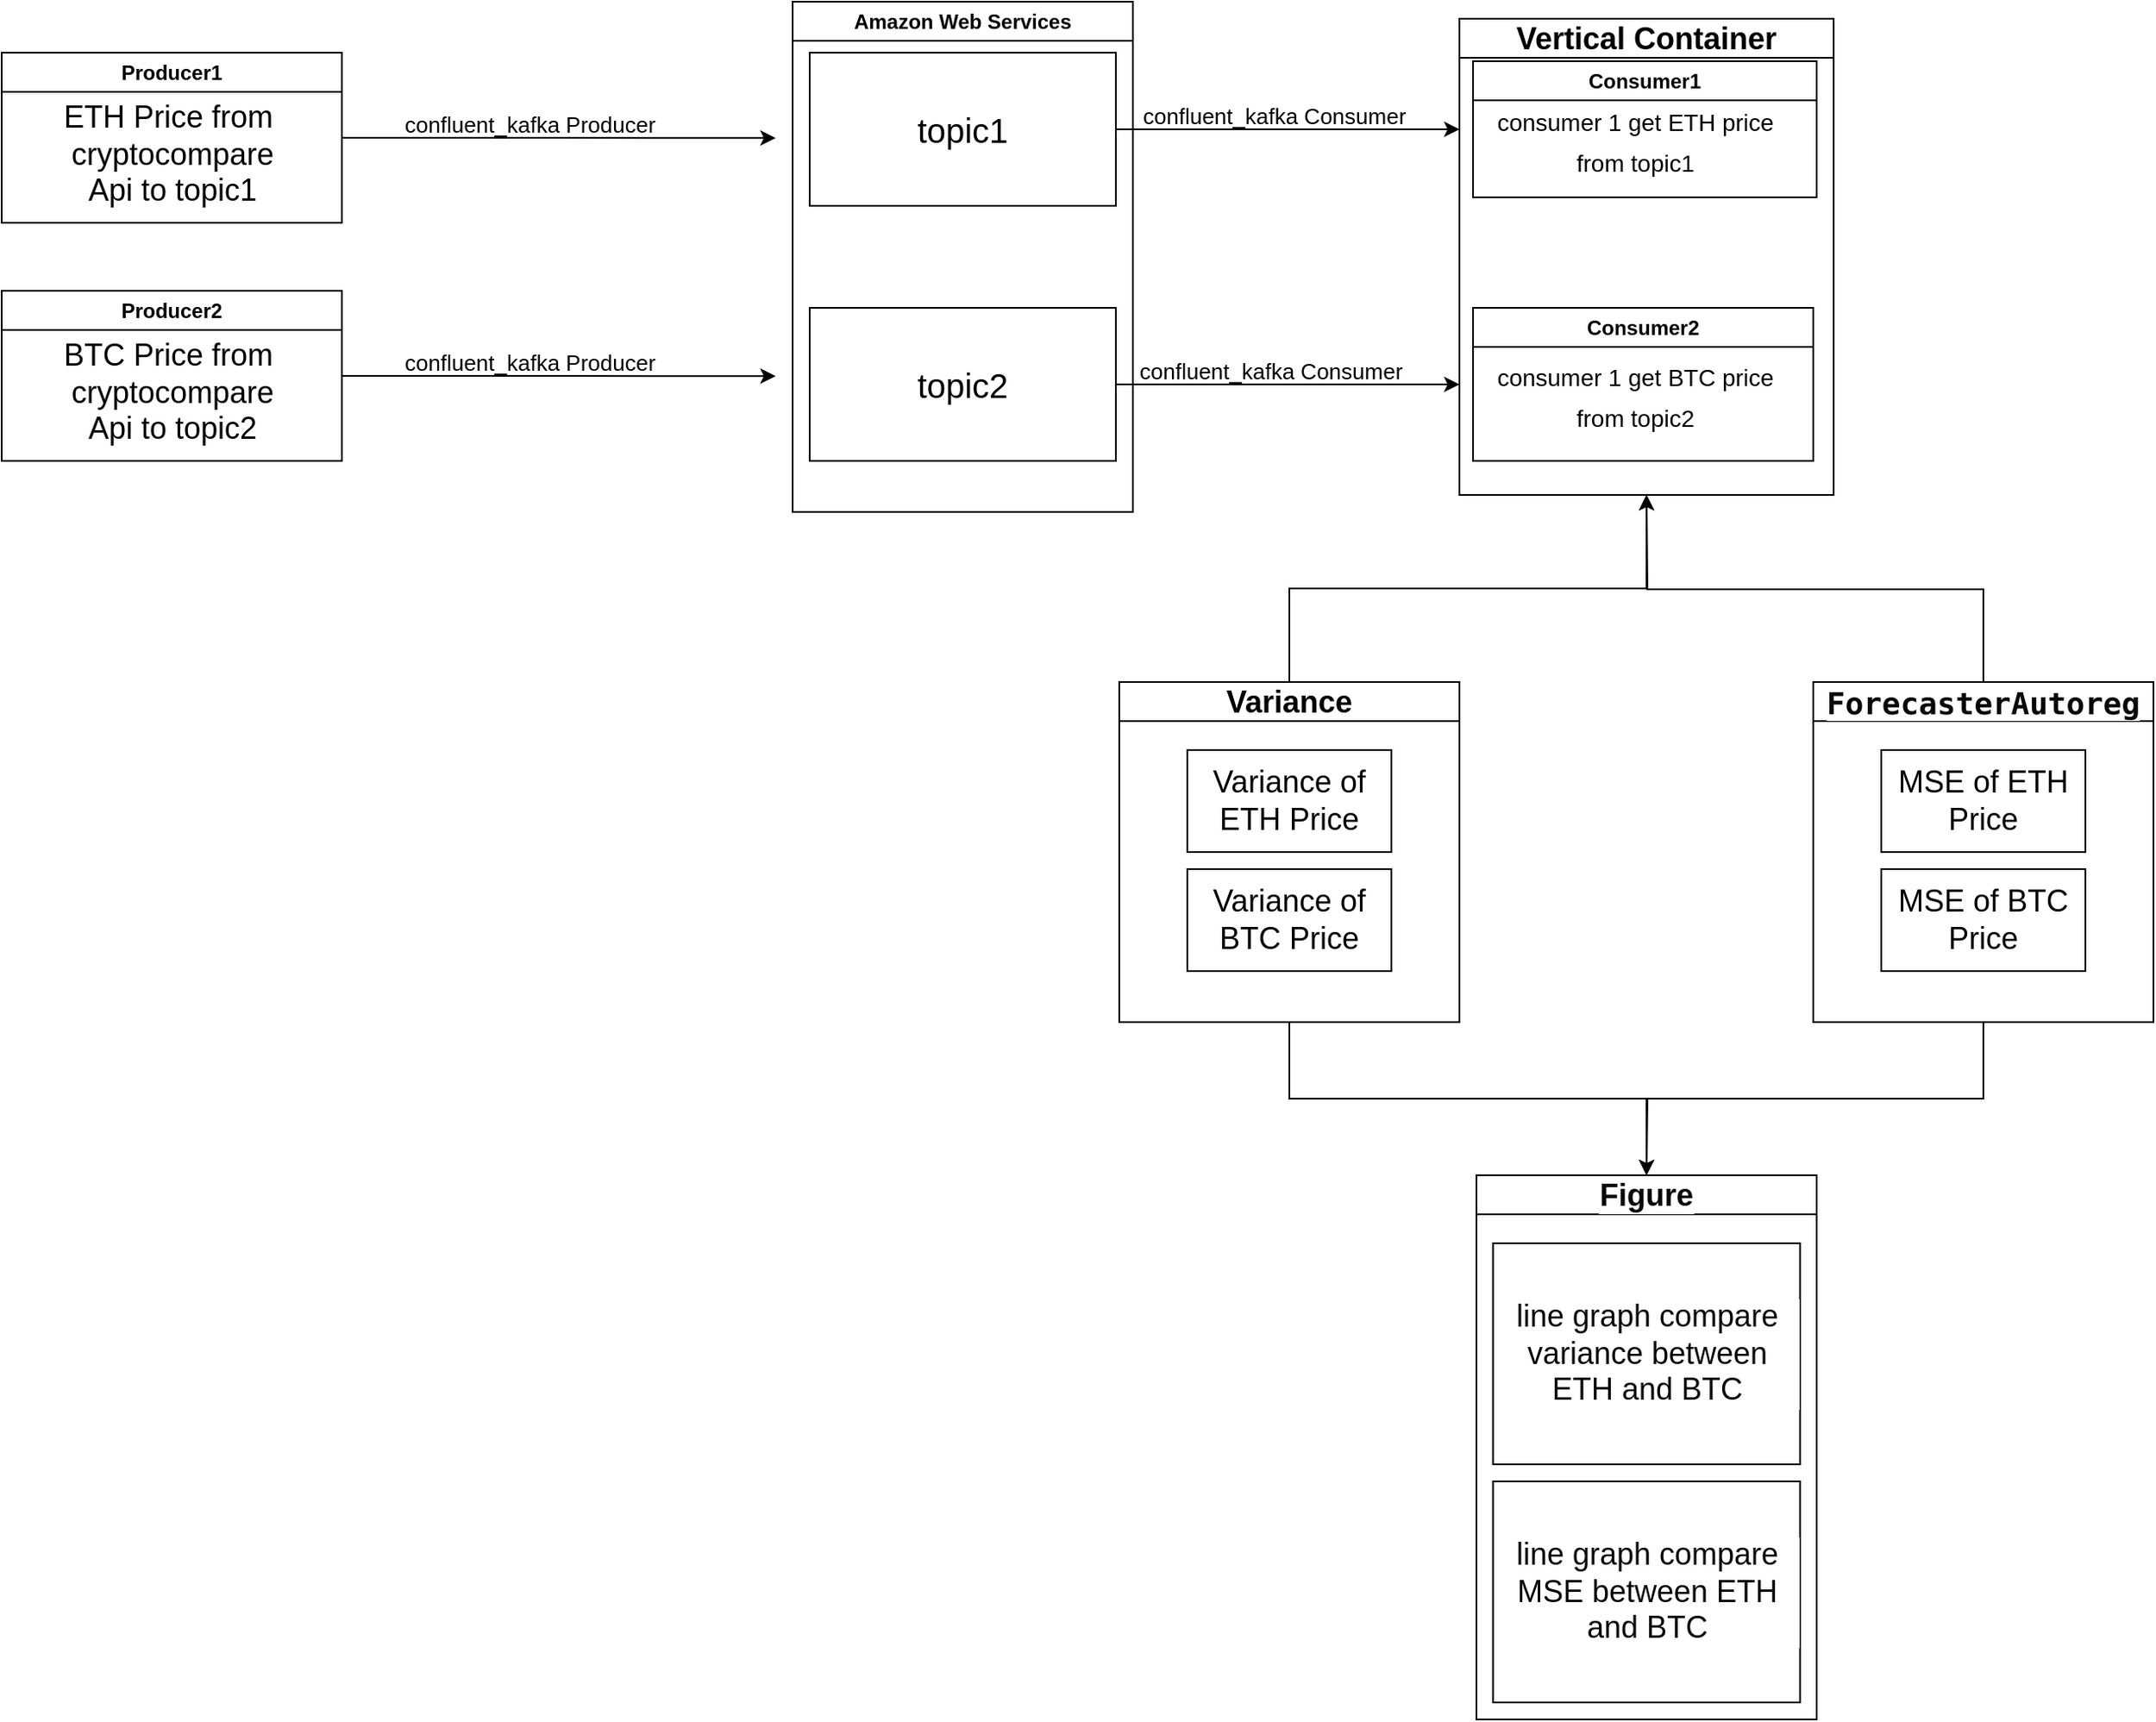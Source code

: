 <mxfile version="20.8.5" type="device"><diagram id="PVmr6PFcXnFkEeAXnmS0" name="หน้า-1"><mxGraphModel dx="2442" dy="882" grid="1" gridSize="10" guides="1" tooltips="1" connect="1" arrows="1" fold="1" page="1" pageScale="1" pageWidth="827" pageHeight="1169" math="0" shadow="0"><root><mxCell id="0"/><mxCell id="1" parent="0"/><mxCell id="PvT6GhMrV3zskRQZMh3p-53" style="edgeStyle=orthogonalEdgeStyle;rounded=0;orthogonalLoop=1;jettySize=auto;html=1;exitX=1;exitY=0.5;exitDx=0;exitDy=0;fontSize=18;" edge="1" parent="1" source="PvT6GhMrV3zskRQZMh3p-14"><mxGeometry relative="1" as="geometry"><mxPoint x="-372" y="300.158" as="targetPoint"/></mxGeometry></mxCell><mxCell id="PvT6GhMrV3zskRQZMh3p-14" value="Producer2" style="swimlane;whiteSpace=wrap;html=1;startSize=23;" vertex="1" parent="1"><mxGeometry x="-827" y="250" width="200" height="100" as="geometry"/></mxCell><mxCell id="PvT6GhMrV3zskRQZMh3p-33" value="&lt;font style=&quot;font-size: 18px;&quot;&gt;BTC Price from&amp;nbsp;&lt;br&gt;cryptocompare&lt;br&gt;Api to topic2&lt;br&gt;&lt;/font&gt;" style="text;html=1;align=center;verticalAlign=middle;resizable=0;points=[];autosize=1;strokeColor=none;fillColor=none;" vertex="1" parent="PvT6GhMrV3zskRQZMh3p-14"><mxGeometry x="25" y="20" width="150" height="80" as="geometry"/></mxCell><mxCell id="PvT6GhMrV3zskRQZMh3p-15" value="Amazon Web Services" style="swimlane;whiteSpace=wrap;html=1;" vertex="1" parent="1"><mxGeometry x="-362" y="80" width="200" height="300" as="geometry"/></mxCell><mxCell id="PvT6GhMrV3zskRQZMh3p-40" value="&lt;font style=&quot;font-size: 20px;&quot;&gt;topic2&lt;/font&gt;" style="whiteSpace=wrap;html=1;fontSize=13;" vertex="1" parent="PvT6GhMrV3zskRQZMh3p-15"><mxGeometry x="10" y="180" width="180" height="90" as="geometry"/></mxCell><mxCell id="PvT6GhMrV3zskRQZMh3p-41" value="&lt;font style=&quot;font-size: 20px;&quot;&gt;topic1&lt;/font&gt;" style="whiteSpace=wrap;html=1;fontSize=13;" vertex="1" parent="PvT6GhMrV3zskRQZMh3p-15"><mxGeometry x="10" y="30" width="180" height="90" as="geometry"/></mxCell><mxCell id="PvT6GhMrV3zskRQZMh3p-26" value="Consumer1" style="swimlane;whiteSpace=wrap;html=1;" vertex="1" parent="1"><mxGeometry x="38" y="115" width="202" height="80" as="geometry"/></mxCell><mxCell id="PvT6GhMrV3zskRQZMh3p-44" value="&lt;font style=&quot;font-size: 14px;&quot;&gt;consumer 1 get ETH price &lt;br&gt;from topic1&lt;/font&gt;" style="text;html=1;align=center;verticalAlign=middle;resizable=0;points=[];autosize=1;strokeColor=none;fillColor=none;fontSize=20;" vertex="1" parent="PvT6GhMrV3zskRQZMh3p-26"><mxGeometry y="15" width="190" height="60" as="geometry"/></mxCell><mxCell id="PvT6GhMrV3zskRQZMh3p-27" value="Consumer2" style="swimlane;whiteSpace=wrap;html=1;startSize=23;" vertex="1" parent="1"><mxGeometry x="38" y="260" width="200" height="90" as="geometry"/></mxCell><mxCell id="PvT6GhMrV3zskRQZMh3p-45" value="&lt;font style=&quot;font-size: 14px;&quot;&gt;consumer 1 get BTC price &lt;br&gt;from topic2&lt;/font&gt;" style="text;html=1;align=center;verticalAlign=middle;resizable=0;points=[];autosize=1;strokeColor=none;fillColor=none;fontSize=20;" vertex="1" parent="PvT6GhMrV3zskRQZMh3p-27"><mxGeometry y="20" width="190" height="60" as="geometry"/></mxCell><mxCell id="PvT6GhMrV3zskRQZMh3p-37" value="&lt;font style=&quot;font-size: 13px;&quot;&gt;confluent_kafka Producer&lt;/font&gt;" style="text;whiteSpace=wrap;html=1;fontSize=21;" vertex="1" parent="1"><mxGeometry x="-592" y="130" width="160" height="50" as="geometry"/></mxCell><mxCell id="PvT6GhMrV3zskRQZMh3p-38" value="&lt;font style=&quot;font-size: 13px;&quot;&gt;confluent_kafka Producer&lt;/font&gt;" style="text;whiteSpace=wrap;html=1;fontSize=21;" vertex="1" parent="1"><mxGeometry x="-592" y="270" width="160" height="50" as="geometry"/></mxCell><mxCell id="PvT6GhMrV3zskRQZMh3p-46" style="edgeStyle=orthogonalEdgeStyle;rounded=0;orthogonalLoop=1;jettySize=auto;html=1;exitX=1;exitY=0.5;exitDx=0;exitDy=0;fontSize=14;" edge="1" parent="1" source="PvT6GhMrV3zskRQZMh3p-41"><mxGeometry relative="1" as="geometry"><mxPoint x="30" y="155" as="targetPoint"/></mxGeometry></mxCell><mxCell id="PvT6GhMrV3zskRQZMh3p-47" style="edgeStyle=orthogonalEdgeStyle;rounded=0;orthogonalLoop=1;jettySize=auto;html=1;exitX=1;exitY=0.5;exitDx=0;exitDy=0;fontSize=14;" edge="1" parent="1" source="PvT6GhMrV3zskRQZMh3p-40"><mxGeometry relative="1" as="geometry"><mxPoint x="30" y="305" as="targetPoint"/></mxGeometry></mxCell><mxCell id="PvT6GhMrV3zskRQZMh3p-59" style="edgeStyle=orthogonalEdgeStyle;rounded=0;orthogonalLoop=1;jettySize=auto;html=1;exitX=1;exitY=0.5;exitDx=0;exitDy=0;fontSize=18;" edge="1" parent="1" source="PvT6GhMrV3zskRQZMh3p-54"><mxGeometry relative="1" as="geometry"><mxPoint x="-372" y="160.158" as="targetPoint"/></mxGeometry></mxCell><mxCell id="PvT6GhMrV3zskRQZMh3p-54" value="Producer1" style="swimlane;whiteSpace=wrap;html=1;startSize=23;" vertex="1" parent="1"><mxGeometry x="-827" y="110" width="200" height="100" as="geometry"/></mxCell><mxCell id="PvT6GhMrV3zskRQZMh3p-55" value="&lt;font style=&quot;font-size: 18px;&quot;&gt;ETH Price from&amp;nbsp;&lt;br&gt;cryptocompare&lt;br&gt;Api to topic1&lt;br&gt;&lt;/font&gt;" style="text;html=1;align=center;verticalAlign=middle;resizable=0;points=[];autosize=1;strokeColor=none;fillColor=none;" vertex="1" parent="PvT6GhMrV3zskRQZMh3p-54"><mxGeometry x="25" y="20" width="150" height="80" as="geometry"/></mxCell><mxCell id="PvT6GhMrV3zskRQZMh3p-62" value="&lt;font style=&quot;font-size: 13px;&quot;&gt;confluent_kafka Consumer&lt;br&gt;&lt;br&gt;&lt;/font&gt;" style="text;whiteSpace=wrap;html=1;fontSize=21;" vertex="1" parent="1"><mxGeometry x="-158" y="125" width="160" height="50" as="geometry"/></mxCell><mxCell id="PvT6GhMrV3zskRQZMh3p-64" value="&lt;font style=&quot;font-size: 13px;&quot;&gt;confluent_kafka Consumer&lt;br&gt;&lt;br&gt;&lt;/font&gt;" style="text;whiteSpace=wrap;html=1;fontSize=21;" vertex="1" parent="1"><mxGeometry x="-160" y="275" width="160" height="50" as="geometry"/></mxCell><mxCell id="PvT6GhMrV3zskRQZMh3p-83" style="edgeStyle=orthogonalEdgeStyle;rounded=0;orthogonalLoop=1;jettySize=auto;html=1;exitX=0.5;exitY=0;exitDx=0;exitDy=0;entryX=0.5;entryY=1;entryDx=0;entryDy=0;fontSize=18;fontColor=#080808;" edge="1" parent="1" source="PvT6GhMrV3zskRQZMh3p-65" target="PvT6GhMrV3zskRQZMh3p-78"><mxGeometry relative="1" as="geometry"/></mxCell><mxCell id="PvT6GhMrV3zskRQZMh3p-90" style="edgeStyle=orthogonalEdgeStyle;rounded=0;orthogonalLoop=1;jettySize=auto;html=1;exitX=0.5;exitY=1;exitDx=0;exitDy=0;entryX=0.5;entryY=0;entryDx=0;entryDy=0;fontSize=18;fontColor=#080808;" edge="1" parent="1" source="PvT6GhMrV3zskRQZMh3p-65" target="PvT6GhMrV3zskRQZMh3p-85"><mxGeometry relative="1" as="geometry"/></mxCell><mxCell id="PvT6GhMrV3zskRQZMh3p-65" value="Variance" style="swimlane;whiteSpace=wrap;html=1;fontSize=18;" vertex="1" parent="1"><mxGeometry x="-170" y="480" width="200" height="200" as="geometry"/></mxCell><mxCell id="PvT6GhMrV3zskRQZMh3p-75" value="Variance of BTC Price" style="whiteSpace=wrap;html=1;fontSize=18;align=center;" vertex="1" parent="PvT6GhMrV3zskRQZMh3p-65"><mxGeometry x="40" y="110" width="120" height="60" as="geometry"/></mxCell><mxCell id="PvT6GhMrV3zskRQZMh3p-74" value="Variance of ETH Price" style="whiteSpace=wrap;html=1;fontSize=18;align=center;" vertex="1" parent="PvT6GhMrV3zskRQZMh3p-65"><mxGeometry x="40" y="40" width="120" height="60" as="geometry"/></mxCell><mxCell id="PvT6GhMrV3zskRQZMh3p-78" value="Vertical Container" style="swimlane;whiteSpace=wrap;html=1;fontSize=18;" vertex="1" parent="1"><mxGeometry x="30" y="90" width="220" height="280" as="geometry"/></mxCell><mxCell id="PvT6GhMrV3zskRQZMh3p-84" style="edgeStyle=orthogonalEdgeStyle;rounded=0;orthogonalLoop=1;jettySize=auto;html=1;exitX=0.5;exitY=0;exitDx=0;exitDy=0;fontSize=18;fontColor=#080808;" edge="1" parent="1" source="PvT6GhMrV3zskRQZMh3p-80"><mxGeometry relative="1" as="geometry"><mxPoint x="140" y="370" as="targetPoint"/></mxGeometry></mxCell><mxCell id="PvT6GhMrV3zskRQZMh3p-91" style="edgeStyle=orthogonalEdgeStyle;rounded=0;orthogonalLoop=1;jettySize=auto;html=1;exitX=0.5;exitY=1;exitDx=0;exitDy=0;fontSize=18;fontColor=#080808;" edge="1" parent="1" source="PvT6GhMrV3zskRQZMh3p-80"><mxGeometry relative="1" as="geometry"><mxPoint x="140" y="770.0" as="targetPoint"/></mxGeometry></mxCell><mxCell id="PvT6GhMrV3zskRQZMh3p-80" value="&lt;div style=&quot;font-family: monospace, Consolas, &amp;quot;Courier New&amp;quot;, monospace; line-height: 19px;&quot;&gt;&lt;span style=&quot;background-color: rgb(255, 255, 255);&quot;&gt;&lt;font style=&quot;font-size: 18px;&quot; color=&quot;#080808&quot;&gt;ForecasterAutoreg&lt;/font&gt;&lt;/span&gt;&lt;br&gt;&lt;/div&gt;" style="swimlane;whiteSpace=wrap;html=1;fontSize=18;" vertex="1" parent="1"><mxGeometry x="238" y="480" width="200" height="200" as="geometry"/></mxCell><mxCell id="PvT6GhMrV3zskRQZMh3p-81" value="MSE of BTC Price" style="whiteSpace=wrap;html=1;fontSize=18;align=center;" vertex="1" parent="PvT6GhMrV3zskRQZMh3p-80"><mxGeometry x="40" y="110" width="120" height="60" as="geometry"/></mxCell><mxCell id="PvT6GhMrV3zskRQZMh3p-82" value="MSE of ETH Price" style="whiteSpace=wrap;html=1;fontSize=18;align=center;" vertex="1" parent="PvT6GhMrV3zskRQZMh3p-80"><mxGeometry x="40" y="40" width="120" height="60" as="geometry"/></mxCell><mxCell id="PvT6GhMrV3zskRQZMh3p-85" value="Figure" style="swimlane;whiteSpace=wrap;html=1;labelBackgroundColor=#FFFFFF;fontSize=18;fontColor=#080808;" vertex="1" parent="1"><mxGeometry x="40" y="770" width="200" height="320" as="geometry"/></mxCell><mxCell id="PvT6GhMrV3zskRQZMh3p-86" value="line graph compare variance between ETH and BTC" style="whiteSpace=wrap;html=1;labelBackgroundColor=#FFFFFF;fontSize=18;fontColor=#080808;" vertex="1" parent="PvT6GhMrV3zskRQZMh3p-85"><mxGeometry x="9.75" y="40" width="180.5" height="130" as="geometry"/></mxCell><mxCell id="PvT6GhMrV3zskRQZMh3p-87" value="line graph compare MSE between ETH and BTC" style="whiteSpace=wrap;html=1;labelBackgroundColor=#FFFFFF;fontSize=18;fontColor=#080808;" vertex="1" parent="PvT6GhMrV3zskRQZMh3p-85"><mxGeometry x="9.75" y="180" width="180.5" height="130" as="geometry"/></mxCell></root></mxGraphModel></diagram></mxfile>